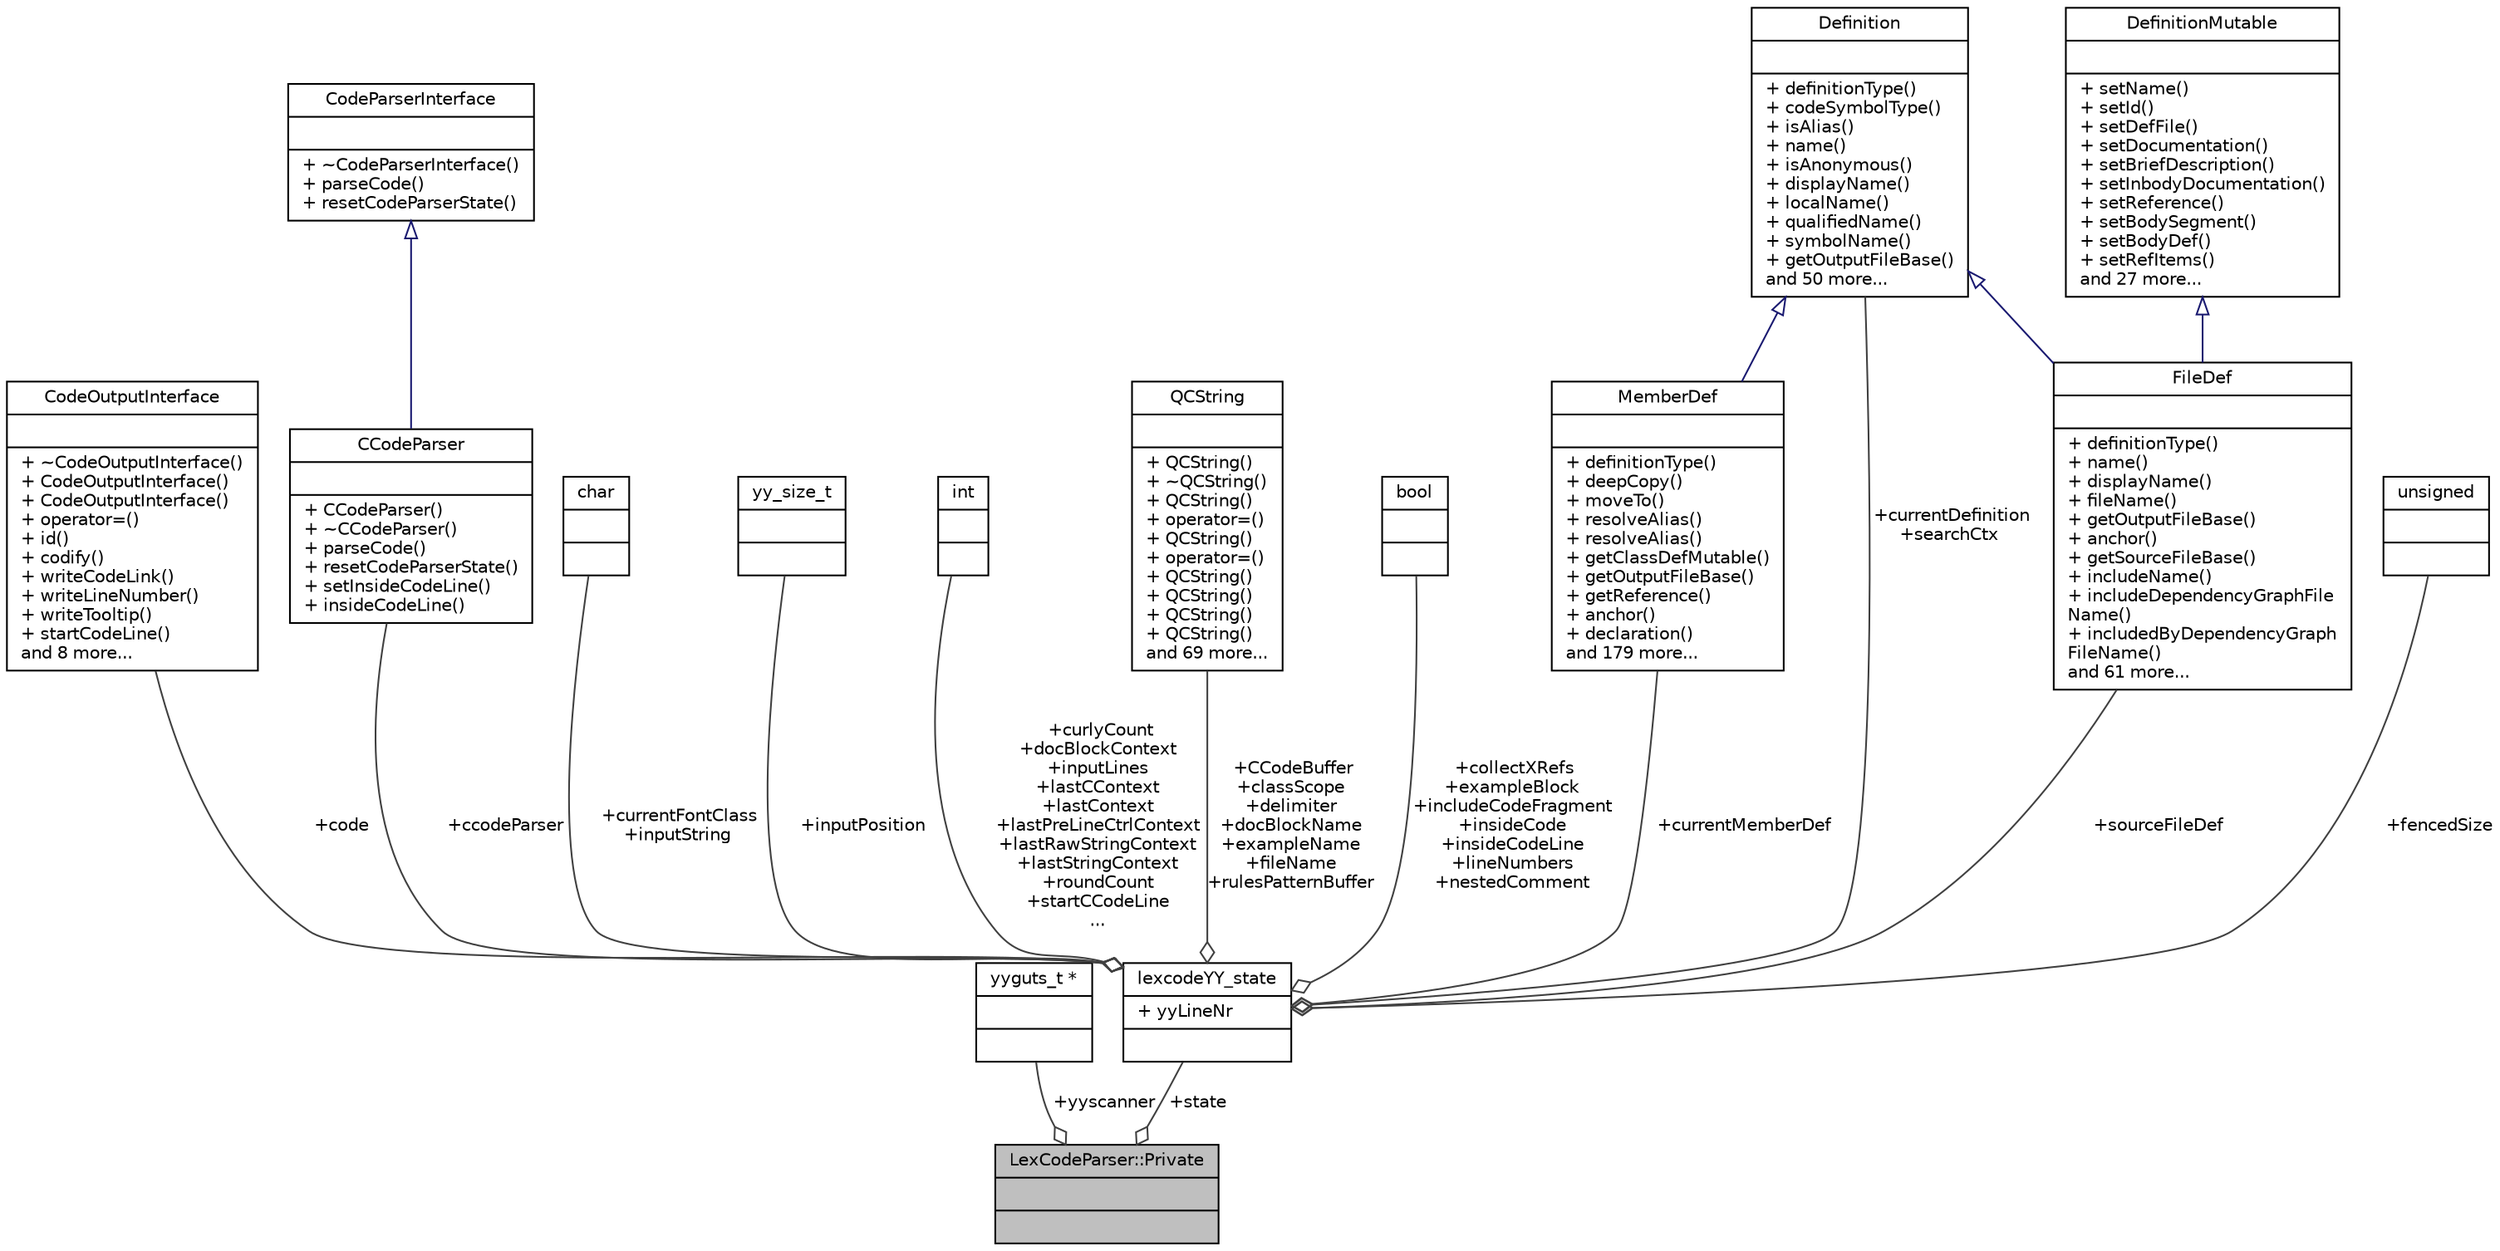 digraph "LexCodeParser::Private"
{
 // LATEX_PDF_SIZE
  edge [fontname="Helvetica",fontsize="10",labelfontname="Helvetica",labelfontsize="10"];
  node [fontname="Helvetica",fontsize="10",shape=record];
  Node1 [label="{LexCodeParser::Private\n||}",height=0.2,width=0.4,color="black", fillcolor="grey75", style="filled", fontcolor="black",tooltip=" "];
  Node2 -> Node1 [color="grey25",fontsize="10",style="solid",label=" +yyscanner" ,arrowhead="odiamond"];
  Node2 [label="{yyguts_t *\n||}",height=0.2,width=0.4,color="black", fillcolor="white", style="filled",tooltip=" "];
  Node3 -> Node1 [color="grey25",fontsize="10",style="solid",label=" +state" ,arrowhead="odiamond"];
  Node3 [label="{lexcodeYY_state\n|+ yyLineNr\l|}",height=0.2,width=0.4,color="black", fillcolor="white", style="filled",URL="$structlexcodeYY__state.html",tooltip=" "];
  Node4 -> Node3 [color="grey25",fontsize="10",style="solid",label=" +code" ,arrowhead="odiamond"];
  Node4 [label="{CodeOutputInterface\n||+ ~CodeOutputInterface()\l+ CodeOutputInterface()\l+ CodeOutputInterface()\l+ operator=()\l+ id()\l+ codify()\l+ writeCodeLink()\l+ writeLineNumber()\l+ writeTooltip()\l+ startCodeLine()\land 8 more...\l}",height=0.2,width=0.4,color="black", fillcolor="white", style="filled",URL="$classCodeOutputInterface.html",tooltip=" "];
  Node5 -> Node3 [color="grey25",fontsize="10",style="solid",label=" +ccodeParser" ,arrowhead="odiamond"];
  Node5 [label="{CCodeParser\n||+ CCodeParser()\l+ ~CCodeParser()\l+ parseCode()\l+ resetCodeParserState()\l+ setInsideCodeLine()\l+ insideCodeLine()\l}",height=0.2,width=0.4,color="black", fillcolor="white", style="filled",URL="$classCCodeParser.html",tooltip=" "];
  Node6 -> Node5 [dir="back",color="midnightblue",fontsize="10",style="solid",arrowtail="onormal"];
  Node6 [label="{CodeParserInterface\n||+ ~CodeParserInterface()\l+ parseCode()\l+ resetCodeParserState()\l}",height=0.2,width=0.4,color="black", fillcolor="white", style="filled",URL="$classCodeParserInterface.html",tooltip="Abstract interface for code parsers."];
  Node7 -> Node3 [color="grey25",fontsize="10",style="solid",label=" +currentFontClass\n+inputString" ,arrowhead="odiamond"];
  Node7 [label="{char\n||}",height=0.2,width=0.4,color="black", fillcolor="white", style="filled",tooltip=" "];
  Node8 -> Node3 [color="grey25",fontsize="10",style="solid",label=" +inputPosition" ,arrowhead="odiamond"];
  Node8 [label="{yy_size_t\n||}",height=0.2,width=0.4,color="black", fillcolor="white", style="filled",tooltip=" "];
  Node9 -> Node3 [color="grey25",fontsize="10",style="solid",label=" +curlyCount\n+docBlockContext\n+inputLines\n+lastCContext\n+lastContext\n+lastPreLineCtrlContext\n+lastRawStringContext\n+lastStringContext\n+roundCount\n+startCCodeLine\n..." ,arrowhead="odiamond"];
  Node9 [label="{int\n||}",height=0.2,width=0.4,color="black", fillcolor="white", style="filled",URL="$classint.html",tooltip=" "];
  Node10 -> Node3 [color="grey25",fontsize="10",style="solid",label=" +CCodeBuffer\n+classScope\n+delimiter\n+docBlockName\n+exampleName\n+fileName\n+rulesPatternBuffer" ,arrowhead="odiamond"];
  Node10 [label="{QCString\n||+ QCString()\l+ ~QCString()\l+ QCString()\l+ operator=()\l+ QCString()\l+ operator=()\l+ QCString()\l+ QCString()\l+ QCString()\l+ QCString()\land 69 more...\l}",height=0.2,width=0.4,color="black", fillcolor="white", style="filled",URL="$classQCString.html",tooltip=" "];
  Node11 -> Node3 [color="grey25",fontsize="10",style="solid",label=" +collectXRefs\n+exampleBlock\n+includeCodeFragment\n+insideCode\n+insideCodeLine\n+lineNumbers\n+nestedComment" ,arrowhead="odiamond"];
  Node11 [label="{bool\n||}",height=0.2,width=0.4,color="black", fillcolor="white", style="filled",tooltip=" "];
  Node12 -> Node3 [color="grey25",fontsize="10",style="solid",label=" +currentDefinition\n+searchCtx" ,arrowhead="odiamond"];
  Node12 [label="{Definition\n||+ definitionType()\l+ codeSymbolType()\l+ isAlias()\l+ name()\l+ isAnonymous()\l+ displayName()\l+ localName()\l+ qualifiedName()\l+ symbolName()\l+ getOutputFileBase()\land 50 more...\l}",height=0.2,width=0.4,color="black", fillcolor="white", style="filled",URL="$classDefinition.html",tooltip=" "];
  Node13 -> Node3 [color="grey25",fontsize="10",style="solid",label=" +fencedSize" ,arrowhead="odiamond"];
  Node13 [label="{unsigned\n||}",height=0.2,width=0.4,color="black", fillcolor="white", style="filled",tooltip=" "];
  Node14 -> Node3 [color="grey25",fontsize="10",style="solid",label=" +sourceFileDef" ,arrowhead="odiamond"];
  Node14 [label="{FileDef\n||+ definitionType()\l+ name()\l+ displayName()\l+ fileName()\l+ getOutputFileBase()\l+ anchor()\l+ getSourceFileBase()\l+ includeName()\l+ includeDependencyGraphFile\lName()\l+ includedByDependencyGraph\lFileName()\land 61 more...\l}",height=0.2,width=0.4,color="black", fillcolor="white", style="filled",URL="$classFileDef.html",tooltip=" "];
  Node15 -> Node14 [dir="back",color="midnightblue",fontsize="10",style="solid",arrowtail="onormal"];
  Node15 [label="{DefinitionMutable\n||+ setName()\l+ setId()\l+ setDefFile()\l+ setDocumentation()\l+ setBriefDescription()\l+ setInbodyDocumentation()\l+ setReference()\l+ setBodySegment()\l+ setBodyDef()\l+ setRefItems()\land 27 more...\l}",height=0.2,width=0.4,color="black", fillcolor="white", style="filled",URL="$classDefinitionMutable.html",tooltip=" "];
  Node12 -> Node14 [dir="back",color="midnightblue",fontsize="10",style="solid",arrowtail="onormal"];
  Node16 -> Node3 [color="grey25",fontsize="10",style="solid",label=" +currentMemberDef" ,arrowhead="odiamond"];
  Node16 [label="{MemberDef\n||+ definitionType()\l+ deepCopy()\l+ moveTo()\l+ resolveAlias()\l+ resolveAlias()\l+ getClassDefMutable()\l+ getOutputFileBase()\l+ getReference()\l+ anchor()\l+ declaration()\land 179 more...\l}",height=0.2,width=0.4,color="black", fillcolor="white", style="filled",URL="$classMemberDef.html",tooltip=" "];
  Node12 -> Node16 [dir="back",color="midnightblue",fontsize="10",style="solid",arrowtail="onormal"];
}
